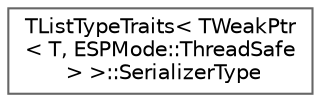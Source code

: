 digraph "Graphical Class Hierarchy"
{
 // INTERACTIVE_SVG=YES
 // LATEX_PDF_SIZE
  bgcolor="transparent";
  edge [fontname=Helvetica,fontsize=10,labelfontname=Helvetica,labelfontsize=10];
  node [fontname=Helvetica,fontsize=10,shape=box,height=0.2,width=0.4];
  rankdir="LR";
  Node0 [id="Node000000",label="TListTypeTraits\< TWeakPtr\l\< T, ESPMode::ThreadSafe\l \> \>::SerializerType",height=0.2,width=0.4,color="grey40", fillcolor="white", style="filled",URL="$d0/db2/classTListTypeTraits_3_01TWeakPtr_3_01T_00_01ESPMode_1_1ThreadSafe_01_4_01_4_1_1SerializerType.html",tooltip=" "];
}
